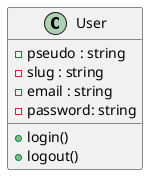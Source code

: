 @startuml User

Class User {
    
    - pseudo : string
    - slug : string
    - email : string
    - password: string
    
    + login()
    + logout()

}

@enduml
